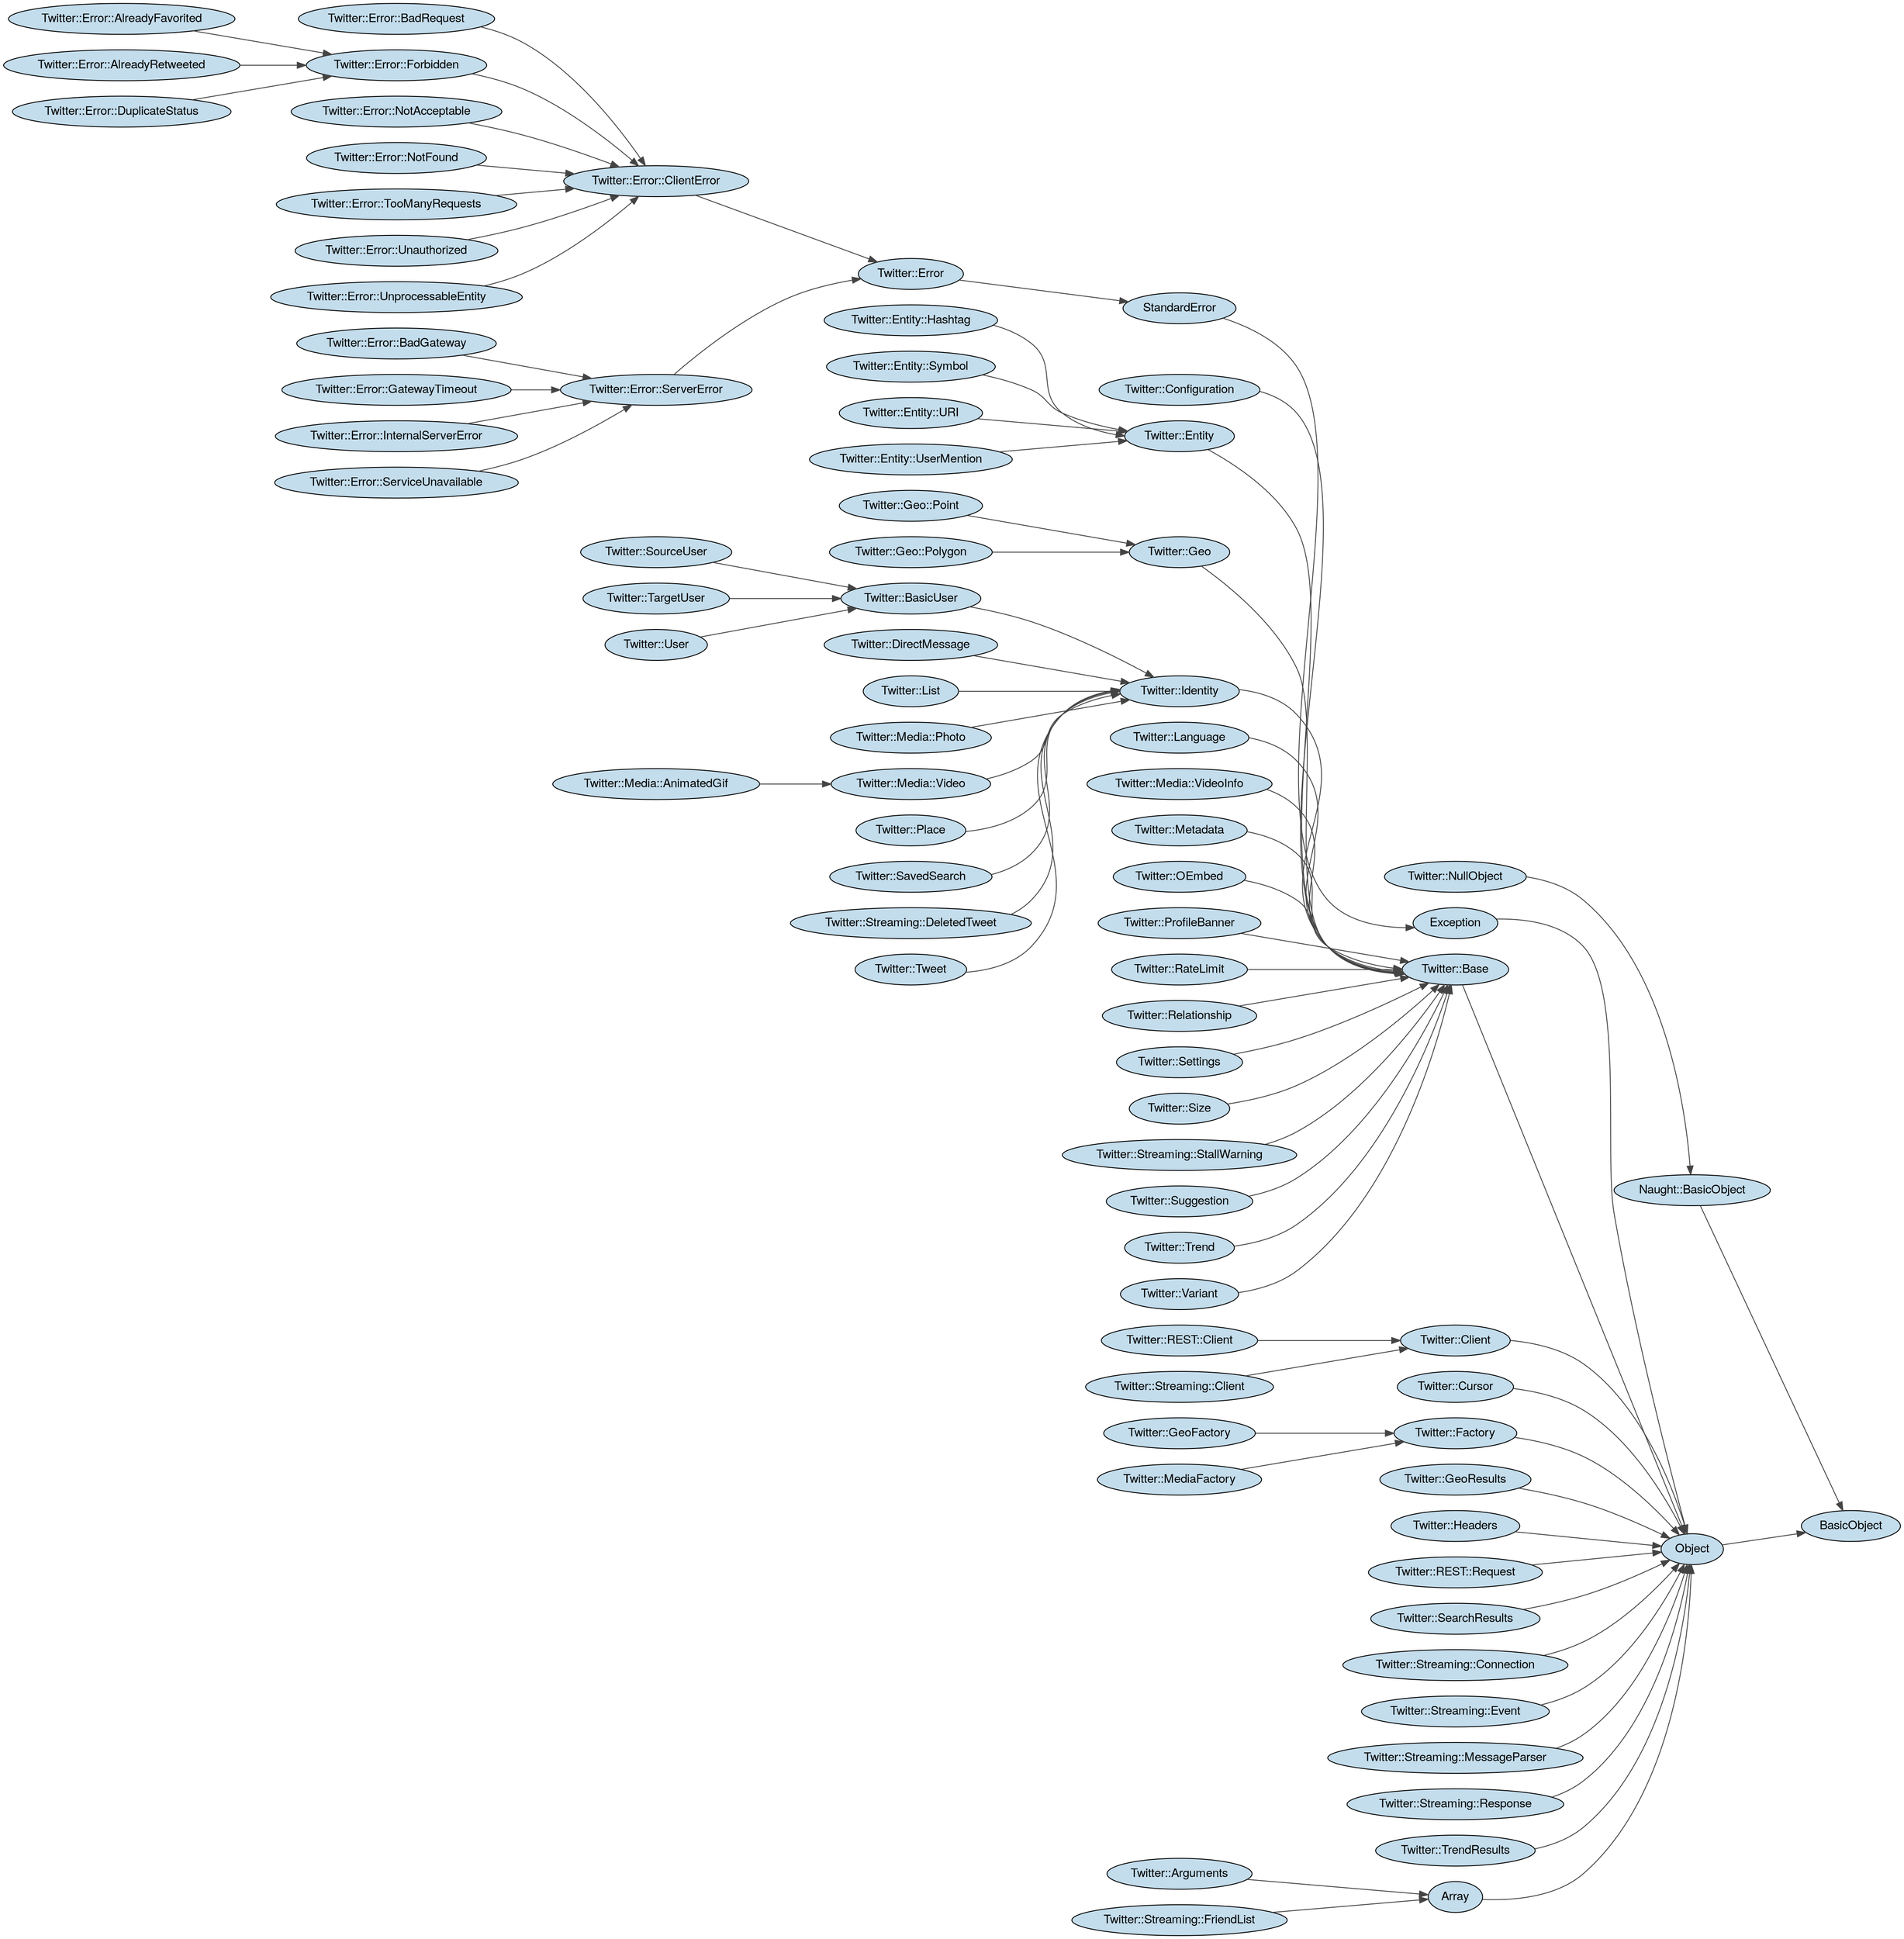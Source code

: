 digraph classes {
	graph [rotate=0, rankdir="LR"]
	node [fillcolor="#c4ddec", style="filled", fontname="Helvetica Neue"]
	edge [color="#444444"]
	Array [label="Array"]
	Exception [label="Exception"]
	Naught__BasicObject [label="Naught::BasicObject"]
	Object [label="Object"]
	StandardError [label="StandardError"]
	Twitter__Arguments [label="Twitter::Arguments"]
	Twitter__Base [label="Twitter::Base"]
	Twitter__BasicUser [label="Twitter::BasicUser"]
	Twitter__Client [label="Twitter::Client"]
	Twitter__Configuration [label="Twitter::Configuration"]
	Twitter__Cursor [label="Twitter::Cursor"]
	Twitter__DirectMessage [label="Twitter::DirectMessage"]
	Twitter__Entity [label="Twitter::Entity"]
	Twitter__Entity__Hashtag [label="Twitter::Entity::Hashtag"]
	Twitter__Entity__Symbol [label="Twitter::Entity::Symbol"]
	Twitter__Entity__URI [label="Twitter::Entity::URI"]
	Twitter__Entity__UserMention [label="Twitter::Entity::UserMention"]
	Twitter__Error [label="Twitter::Error"]
	Twitter__Error__AlreadyFavorited [label="Twitter::Error::AlreadyFavorited"]
	Twitter__Error__AlreadyRetweeted [label="Twitter::Error::AlreadyRetweeted"]
	Twitter__Error__BadGateway [label="Twitter::Error::BadGateway"]
	Twitter__Error__BadRequest [label="Twitter::Error::BadRequest"]
	Twitter__Error__ClientError [label="Twitter::Error::ClientError"]
	Twitter__Error__DuplicateStatus [label="Twitter::Error::DuplicateStatus"]
	Twitter__Error__Forbidden [label="Twitter::Error::Forbidden"]
	Twitter__Error__GatewayTimeout [label="Twitter::Error::GatewayTimeout"]
	Twitter__Error__InternalServerError [label="Twitter::Error::InternalServerError"]
	Twitter__Error__NotAcceptable [label="Twitter::Error::NotAcceptable"]
	Twitter__Error__NotFound [label="Twitter::Error::NotFound"]
	Twitter__Error__ServerError [label="Twitter::Error::ServerError"]
	Twitter__Error__ServiceUnavailable [label="Twitter::Error::ServiceUnavailable"]
	Twitter__Error__TooManyRequests [label="Twitter::Error::TooManyRequests"]
	Twitter__Error__Unauthorized [label="Twitter::Error::Unauthorized"]
	Twitter__Error__UnprocessableEntity [label="Twitter::Error::UnprocessableEntity"]
	Twitter__Factory [label="Twitter::Factory"]
	Twitter__Geo [label="Twitter::Geo"]
	Twitter__GeoFactory [label="Twitter::GeoFactory"]
	Twitter__GeoResults [label="Twitter::GeoResults"]
	Twitter__Geo__Point [label="Twitter::Geo::Point"]
	Twitter__Geo__Polygon [label="Twitter::Geo::Polygon"]
	Twitter__Headers [label="Twitter::Headers"]
	Twitter__Identity [label="Twitter::Identity"]
	Twitter__Language [label="Twitter::Language"]
	Twitter__List [label="Twitter::List"]
	Twitter__MediaFactory [label="Twitter::MediaFactory"]
	Twitter__Media__AnimatedGif [label="Twitter::Media::AnimatedGif"]
	Twitter__Media__Photo [label="Twitter::Media::Photo"]
	Twitter__Media__Video [label="Twitter::Media::Video"]
	Twitter__Media__VideoInfo [label="Twitter::Media::VideoInfo"]
	Twitter__Metadata [label="Twitter::Metadata"]
	Twitter__NullObject [label="Twitter::NullObject"]
	Twitter__OEmbed [label="Twitter::OEmbed"]
	Twitter__Place [label="Twitter::Place"]
	Twitter__ProfileBanner [label="Twitter::ProfileBanner"]
	Twitter__REST__Client [label="Twitter::REST::Client"]
	Twitter__REST__Request [label="Twitter::REST::Request"]
	Twitter__RateLimit [label="Twitter::RateLimit"]
	Twitter__Relationship [label="Twitter::Relationship"]
	Twitter__SavedSearch [label="Twitter::SavedSearch"]
	Twitter__SearchResults [label="Twitter::SearchResults"]
	Twitter__Settings [label="Twitter::Settings"]
	Twitter__Size [label="Twitter::Size"]
	Twitter__SourceUser [label="Twitter::SourceUser"]
	Twitter__Streaming__Client [label="Twitter::Streaming::Client"]
	Twitter__Streaming__Connection [label="Twitter::Streaming::Connection"]
	Twitter__Streaming__DeletedTweet [label="Twitter::Streaming::DeletedTweet"]
	Twitter__Streaming__Event [label="Twitter::Streaming::Event"]
	Twitter__Streaming__FriendList [label="Twitter::Streaming::FriendList"]
	Twitter__Streaming__MessageParser [label="Twitter::Streaming::MessageParser"]
	Twitter__Streaming__Response [label="Twitter::Streaming::Response"]
	Twitter__Streaming__StallWarning [label="Twitter::Streaming::StallWarning"]
	Twitter__Suggestion [label="Twitter::Suggestion"]
	Twitter__TargetUser [label="Twitter::TargetUser"]
	Twitter__Trend [label="Twitter::Trend"]
	Twitter__TrendResults [label="Twitter::TrendResults"]
	Twitter__Tweet [label="Twitter::Tweet"]
	Twitter__User [label="Twitter::User"]
	Twitter__Variant [label="Twitter::Variant"]
	Array -> Object
	Exception -> Object
	Naught__BasicObject -> BasicObject
	Object -> BasicObject
	StandardError -> Exception
	Twitter__Arguments -> Array
	Twitter__Base -> Object
	Twitter__BasicUser -> Twitter__Identity
	Twitter__Client -> Object
	Twitter__Configuration -> Twitter__Base
	Twitter__Cursor -> Object
	Twitter__DirectMessage -> Twitter__Identity
	Twitter__Entity -> Twitter__Base
	Twitter__Entity__Hashtag -> Twitter__Entity
	Twitter__Entity__Symbol -> Twitter__Entity
	Twitter__Entity__URI -> Twitter__Entity
	Twitter__Entity__UserMention -> Twitter__Entity
	Twitter__Error -> StandardError
	Twitter__Error__AlreadyFavorited -> Twitter__Error__Forbidden
	Twitter__Error__AlreadyRetweeted -> Twitter__Error__Forbidden
	Twitter__Error__BadGateway -> Twitter__Error__ServerError
	Twitter__Error__BadRequest -> Twitter__Error__ClientError
	Twitter__Error__ClientError -> Twitter__Error
	Twitter__Error__DuplicateStatus -> Twitter__Error__Forbidden
	Twitter__Error__Forbidden -> Twitter__Error__ClientError
	Twitter__Error__GatewayTimeout -> Twitter__Error__ServerError
	Twitter__Error__InternalServerError -> Twitter__Error__ServerError
	Twitter__Error__NotAcceptable -> Twitter__Error__ClientError
	Twitter__Error__NotFound -> Twitter__Error__ClientError
	Twitter__Error__ServerError -> Twitter__Error
	Twitter__Error__ServiceUnavailable -> Twitter__Error__ServerError
	Twitter__Error__TooManyRequests -> Twitter__Error__ClientError
	Twitter__Error__Unauthorized -> Twitter__Error__ClientError
	Twitter__Error__UnprocessableEntity -> Twitter__Error__ClientError
	Twitter__Factory -> Object
	Twitter__Geo -> Twitter__Base
	Twitter__GeoFactory -> Twitter__Factory
	Twitter__GeoResults -> Object
	Twitter__Geo__Point -> Twitter__Geo
	Twitter__Geo__Polygon -> Twitter__Geo
	Twitter__Headers -> Object
	Twitter__Identity -> Twitter__Base
	Twitter__Language -> Twitter__Base
	Twitter__List -> Twitter__Identity
	Twitter__MediaFactory -> Twitter__Factory
	Twitter__Media__AnimatedGif -> Twitter__Media__Video
	Twitter__Media__Photo -> Twitter__Identity
	Twitter__Media__Video -> Twitter__Identity
	Twitter__Media__VideoInfo -> Twitter__Base
	Twitter__Metadata -> Twitter__Base
	Twitter__NullObject -> Naught__BasicObject
	Twitter__OEmbed -> Twitter__Base
	Twitter__Place -> Twitter__Identity
	Twitter__ProfileBanner -> Twitter__Base
	Twitter__REST__Client -> Twitter__Client
	Twitter__REST__Request -> Object
	Twitter__RateLimit -> Twitter__Base
	Twitter__Relationship -> Twitter__Base
	Twitter__SavedSearch -> Twitter__Identity
	Twitter__SearchResults -> Object
	Twitter__Settings -> Twitter__Base
	Twitter__Size -> Twitter__Base
	Twitter__SourceUser -> Twitter__BasicUser
	Twitter__Streaming__Client -> Twitter__Client
	Twitter__Streaming__Connection -> Object
	Twitter__Streaming__DeletedTweet -> Twitter__Identity
	Twitter__Streaming__Event -> Object
	Twitter__Streaming__FriendList -> Array
	Twitter__Streaming__MessageParser -> Object
	Twitter__Streaming__Response -> Object
	Twitter__Streaming__StallWarning -> Twitter__Base
	Twitter__Suggestion -> Twitter__Base
	Twitter__TargetUser -> Twitter__BasicUser
	Twitter__Trend -> Twitter__Base
	Twitter__TrendResults -> Object
	Twitter__Tweet -> Twitter__Identity
	Twitter__User -> Twitter__BasicUser
	Twitter__Variant -> Twitter__Base
}
